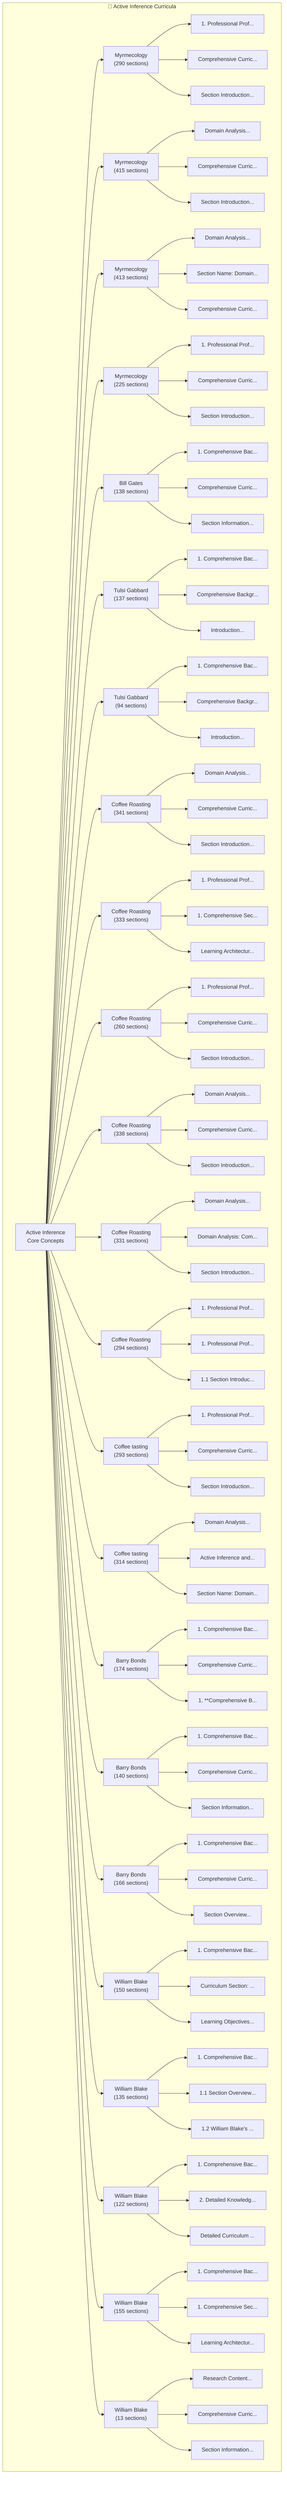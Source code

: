 graph TB
    subgraph "🧠 Active Inference Curricula"
        AI["Active Inference<br/>Core Concepts"]
        AI --> E1["Myrmecology\n(290 sections)"]
        E1 --> E1S1["1. Professional Prof..."]
        E1 --> E1S2["Comprehensive Curric..."]
        E1 --> E1S3["Section Introduction..."]
        AI --> E2["Myrmecology\n(415 sections)"]
        E2 --> E2S1["Domain Analysis..."]
        E2 --> E2S2["Comprehensive Curric..."]
        E2 --> E2S3["Section Introduction..."]
        AI --> E3["Myrmecology\n(413 sections)"]
        E3 --> E3S1["Domain Analysis..."]
        E3 --> E3S2["Section Name: Domain..."]
        E3 --> E3S3["Comprehensive Curric..."]
        AI --> E4["Myrmecology\n(225 sections)"]
        E4 --> E4S1["1. Professional Prof..."]
        E4 --> E4S2["Comprehensive Curric..."]
        E4 --> E4S3["Section Introduction..."]
        AI --> E5["Bill Gates\n(138 sections)"]
        E5 --> E5S1["1. Comprehensive Bac..."]
        E5 --> E5S2["Comprehensive Curric..."]
        E5 --> E5S3["Section Information..."]
        AI --> E6["Tulsi Gabbard\n(137 sections)"]
        E6 --> E6S1["1. Comprehensive Bac..."]
        E6 --> E6S2["Comprehensive Backgr..."]
        E6 --> E6S3["Introduction..."]
        AI --> E7["Tulsi Gabbard\n(94 sections)"]
        E7 --> E7S1["1. Comprehensive Bac..."]
        E7 --> E7S2["Comprehensive Backgr..."]
        E7 --> E7S3["Introduction..."]
        AI --> E8["Coffee Roasting\n(341 sections)"]
        E8 --> E8S1["Domain Analysis..."]
        E8 --> E8S2["Comprehensive Curric..."]
        E8 --> E8S3["Section Introduction..."]
        AI --> E9["Coffee Roasting\n(333 sections)"]
        E9 --> E9S1["1. Professional Prof..."]
        E9 --> E9S2["1. Comprehensive Sec..."]
        E9 --> E9S3["Learning Architectur..."]
        AI --> E10["Coffee Roasting\n(260 sections)"]
        E10 --> E10S1["1. Professional Prof..."]
        E10 --> E10S2["Comprehensive Curric..."]
        E10 --> E10S3["Section Introduction..."]
        AI --> E11["Coffee Roasting\n(338 sections)"]
        E11 --> E11S1["Domain Analysis..."]
        E11 --> E11S2["Comprehensive Curric..."]
        E11 --> E11S3["Section Introduction..."]
        AI --> E12["Coffee Roasting\n(331 sections)"]
        E12 --> E12S1["Domain Analysis..."]
        E12 --> E12S2["Domain Analysis: Com..."]
        E12 --> E12S3["Section Introduction..."]
        AI --> E13["Coffee Roasting\n(294 sections)"]
        E13 --> E13S1["1. Professional Prof..."]
        E13 --> E13S2["1. Professional Prof..."]
        E13 --> E13S3["1.1 Section Introduc..."]
        AI --> E14["Coffee tasting\n(293 sections)"]
        E14 --> E14S1["1. Professional Prof..."]
        E14 --> E14S2["Comprehensive Curric..."]
        E14 --> E14S3["Section Introduction..."]
        AI --> E15["Coffee tasting\n(314 sections)"]
        E15 --> E15S1["Domain Analysis..."]
        E15 --> E15S2["Active Inference and..."]
        E15 --> E15S3["Section Name: Domain..."]
        AI --> E16["Barry Bonds\n(174 sections)"]
        E16 --> E16S1["1. Comprehensive Bac..."]
        E16 --> E16S2["Comprehensive Curric..."]
        E16 --> E16S3["1. **Comprehensive B..."]
        AI --> E17["Barry Bonds\n(140 sections)"]
        E17 --> E17S1["1. Comprehensive Bac..."]
        E17 --> E17S2["Comprehensive Curric..."]
        E17 --> E17S3["Section Information..."]
        AI --> E18["Barry Bonds\n(166 sections)"]
        E18 --> E18S1["1. Comprehensive Bac..."]
        E18 --> E18S2["Comprehensive Curric..."]
        E18 --> E18S3["Section Overview..."]
        AI --> E19["William Blake\n(150 sections)"]
        E19 --> E19S1["1. Comprehensive Bac..."]
        E19 --> E19S2["Curriculum Section: ..."]
        E19 --> E19S3["Learning Objectives..."]
        AI --> E20["William Blake\n(135 sections)"]
        E20 --> E20S1["1. Comprehensive Bac..."]
        E20 --> E20S2["1.1 Section Overview..."]
        E20 --> E20S3["1.2 William Blake's ..."]
        AI --> E21["William Blake\n(122 sections)"]
        E21 --> E21S1["1. Comprehensive Bac..."]
        E21 --> E21S2["2. Detailed Knowledg..."]
        E21 --> E21S3["Detailed Curriculum ..."]
        AI --> E22["William Blake\n(155 sections)"]
        E22 --> E22S1["1. Comprehensive Bac..."]
        E22 --> E22S2["1. Comprehensive Sec..."]
        E22 --> E22S3["Learning Architectur..."]
        AI --> E23["William Blake\n(13 sections)"]
        E23 --> E23S1["Research Content..."]
        E23 --> E23S2["Comprehensive Curric..."]
        E23 --> E23S3["Section Information..."]
    end
